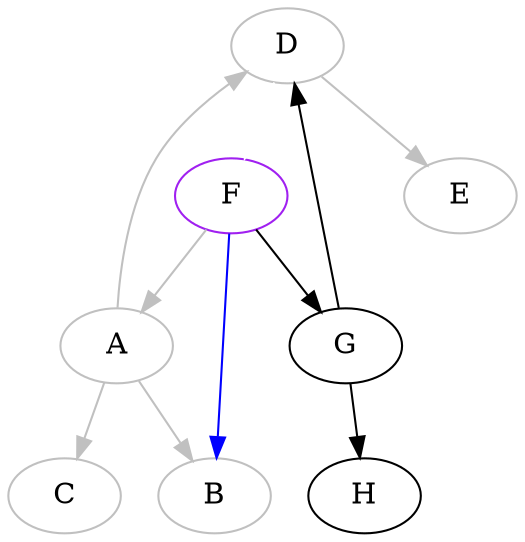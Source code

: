 digraph {
	D [label="D", color="gray"];
	F [label="F", color="purple"];
	H [label="H"];
	A [label="A", color="gray"];
	E [label="E", color="gray"];
	G [label="G"];
	C [label="C", color="gray"];
	B [label="B", color="gray"];
	
	A -> C [color="gray"];
	A -> B [color="gray"];
	D -> E [color="gray"];
	D -> F [color="white"];
	F -> A [color="gray"];
	F -> G;
	F -> B [color="blue"];
	A -> D [color="gray"];
	G -> H;
	G -> D;
}